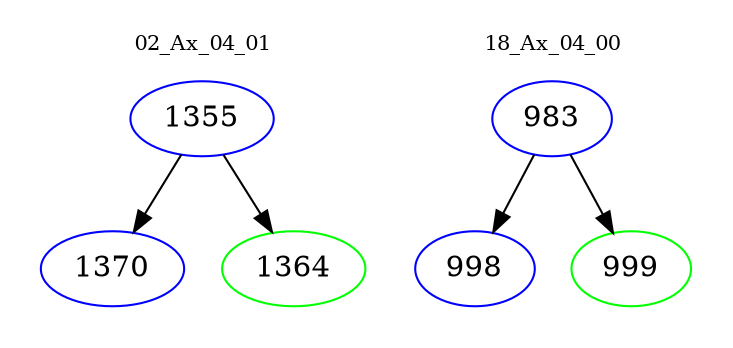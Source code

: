 digraph{
subgraph cluster_0 {
color = white
label = "02_Ax_04_01";
fontsize=10;
T0_1355 [label="1355", color="blue"]
T0_1355 -> T0_1370 [color="black"]
T0_1370 [label="1370", color="blue"]
T0_1355 -> T0_1364 [color="black"]
T0_1364 [label="1364", color="green"]
}
subgraph cluster_1 {
color = white
label = "18_Ax_04_00";
fontsize=10;
T1_983 [label="983", color="blue"]
T1_983 -> T1_998 [color="black"]
T1_998 [label="998", color="blue"]
T1_983 -> T1_999 [color="black"]
T1_999 [label="999", color="green"]
}
}
